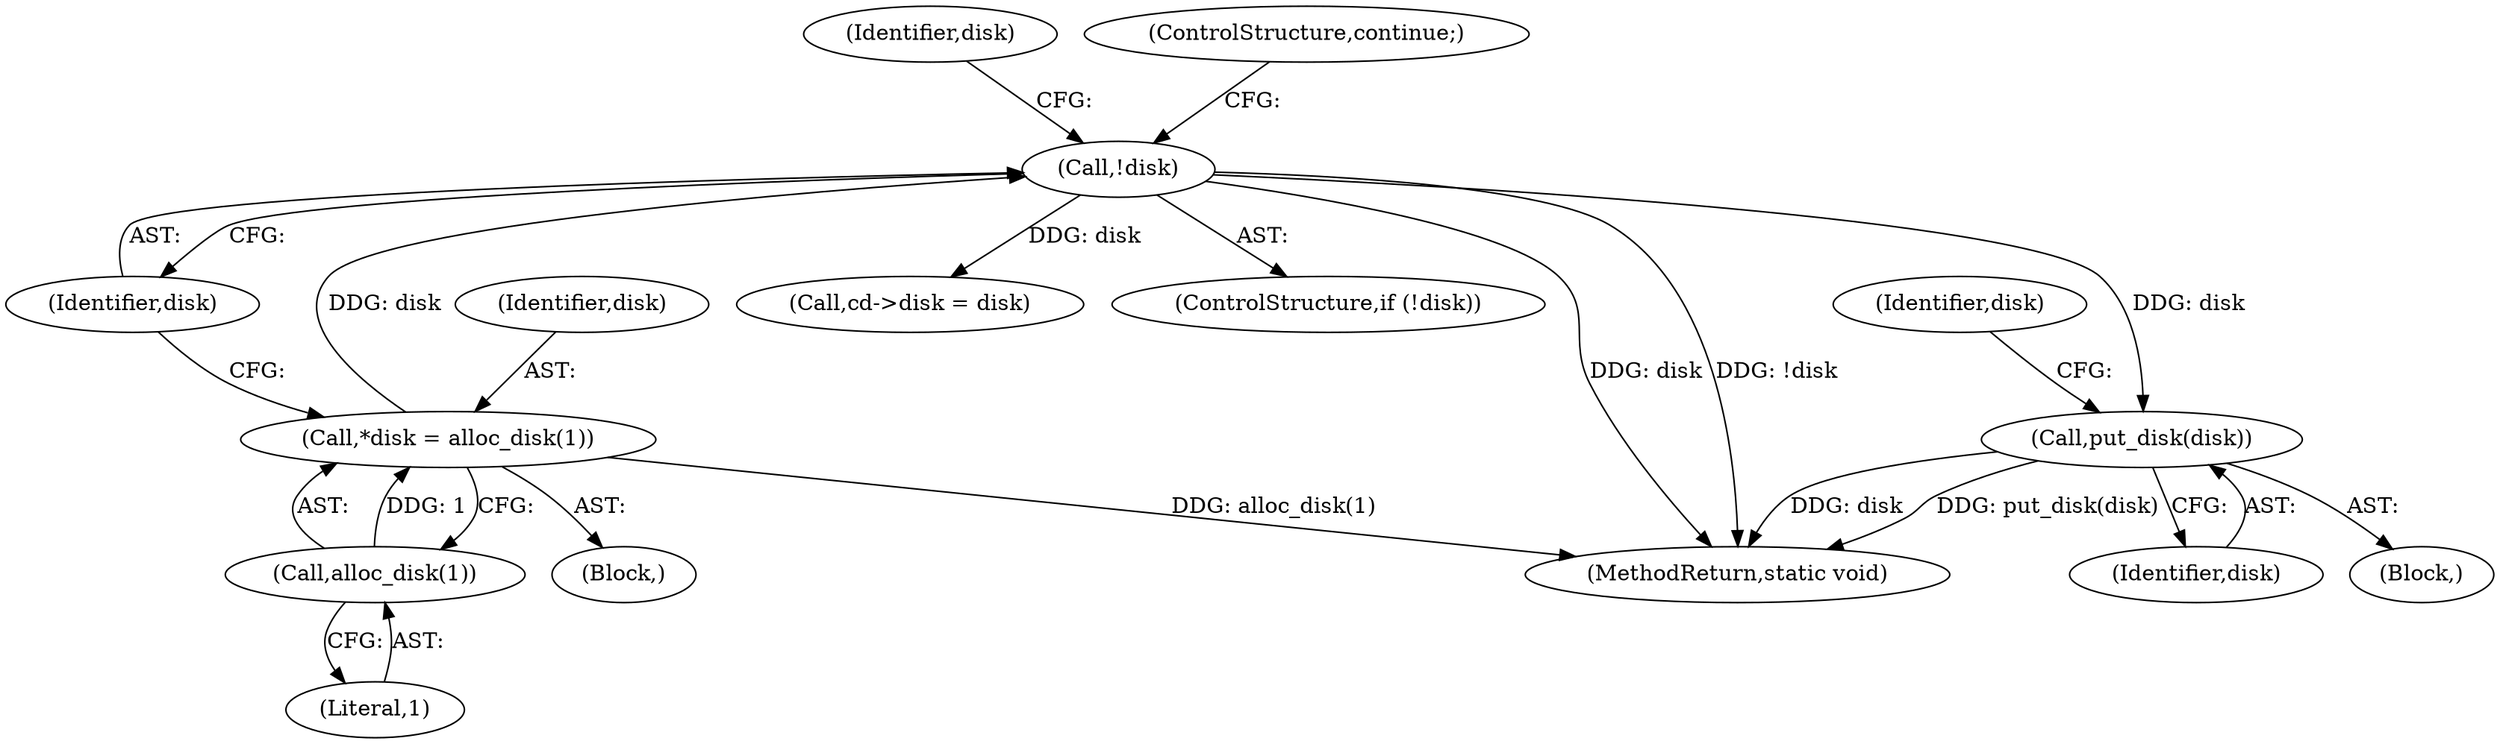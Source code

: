 digraph "0_linux_f0d1762554014ce0ae347b9f0d088f2c157c8c72_2@pointer" {
"1000154" [label="(Call,put_disk(disk))"];
"1000132" [label="(Call,!disk)"];
"1000127" [label="(Call,*disk = alloc_disk(1))"];
"1000129" [label="(Call,alloc_disk(1))"];
"1000130" [label="(Literal,1)"];
"1000153" [label="(Block,)"];
"1000133" [label="(Identifier,disk)"];
"1000132" [label="(Call,!disk)"];
"1000155" [label="(Identifier,disk)"];
"1000125" [label="(Block,)"];
"1000154" [label="(Call,put_disk(disk))"];
"1000137" [label="(Identifier,disk)"];
"1000128" [label="(Identifier,disk)"];
"1000179" [label="(Call,cd->disk = disk)"];
"1000127" [label="(Call,*disk = alloc_disk(1))"];
"1000131" [label="(ControlStructure,if (!disk))"];
"1000315" [label="(MethodReturn,static void)"];
"1000129" [label="(Call,alloc_disk(1))"];
"1000158" [label="(Identifier,disk)"];
"1000134" [label="(ControlStructure,continue;)"];
"1000154" -> "1000153"  [label="AST: "];
"1000154" -> "1000155"  [label="CFG: "];
"1000155" -> "1000154"  [label="AST: "];
"1000158" -> "1000154"  [label="CFG: "];
"1000154" -> "1000315"  [label="DDG: disk"];
"1000154" -> "1000315"  [label="DDG: put_disk(disk)"];
"1000132" -> "1000154"  [label="DDG: disk"];
"1000132" -> "1000131"  [label="AST: "];
"1000132" -> "1000133"  [label="CFG: "];
"1000133" -> "1000132"  [label="AST: "];
"1000134" -> "1000132"  [label="CFG: "];
"1000137" -> "1000132"  [label="CFG: "];
"1000132" -> "1000315"  [label="DDG: !disk"];
"1000132" -> "1000315"  [label="DDG: disk"];
"1000127" -> "1000132"  [label="DDG: disk"];
"1000132" -> "1000179"  [label="DDG: disk"];
"1000127" -> "1000125"  [label="AST: "];
"1000127" -> "1000129"  [label="CFG: "];
"1000128" -> "1000127"  [label="AST: "];
"1000129" -> "1000127"  [label="AST: "];
"1000133" -> "1000127"  [label="CFG: "];
"1000127" -> "1000315"  [label="DDG: alloc_disk(1)"];
"1000129" -> "1000127"  [label="DDG: 1"];
"1000129" -> "1000130"  [label="CFG: "];
"1000130" -> "1000129"  [label="AST: "];
}
